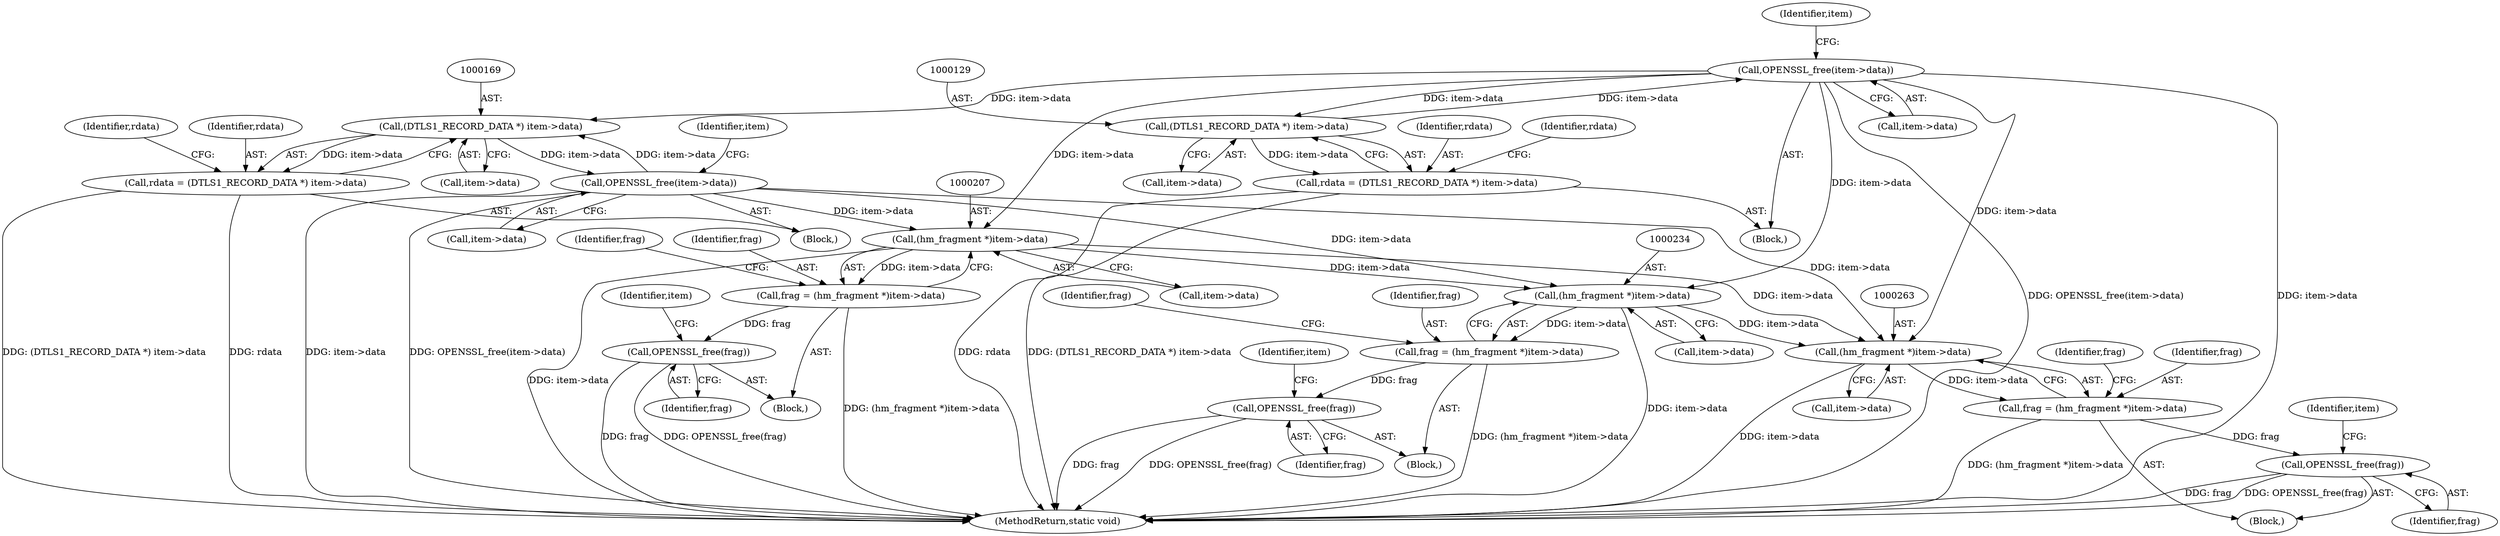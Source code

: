 digraph "0_openssl_470990fee0182566d439ef7e82d1abf18b7085d7@API" {
"1000146" [label="(Call,OPENSSL_free(item->data))"];
"1000128" [label="(Call,(DTLS1_RECORD_DATA *) item->data)"];
"1000146" [label="(Call,OPENSSL_free(item->data))"];
"1000126" [label="(Call,rdata = (DTLS1_RECORD_DATA *) item->data)"];
"1000168" [label="(Call,(DTLS1_RECORD_DATA *) item->data)"];
"1000166" [label="(Call,rdata = (DTLS1_RECORD_DATA *) item->data)"];
"1000186" [label="(Call,OPENSSL_free(item->data))"];
"1000206" [label="(Call,(hm_fragment *)item->data)"];
"1000204" [label="(Call,frag = (hm_fragment *)item->data)"];
"1000215" [label="(Call,OPENSSL_free(frag))"];
"1000233" [label="(Call,(hm_fragment *)item->data)"];
"1000231" [label="(Call,frag = (hm_fragment *)item->data)"];
"1000242" [label="(Call,OPENSSL_free(frag))"];
"1000262" [label="(Call,(hm_fragment *)item->data)"];
"1000260" [label="(Call,frag = (hm_fragment *)item->data)"];
"1000271" [label="(Call,OPENSSL_free(frag))"];
"1000204" [label="(Call,frag = (hm_fragment *)item->data)"];
"1000275" [label="(MethodReturn,static void)"];
"1000128" [label="(Call,(DTLS1_RECORD_DATA *) item->data)"];
"1000168" [label="(Call,(DTLS1_RECORD_DATA *) item->data)"];
"1000218" [label="(Identifier,item)"];
"1000186" [label="(Call,OPENSSL_free(item->data))"];
"1000203" [label="(Block,)"];
"1000264" [label="(Call,item->data)"];
"1000125" [label="(Block,)"];
"1000166" [label="(Call,rdata = (DTLS1_RECORD_DATA *) item->data)"];
"1000230" [label="(Block,)"];
"1000191" [label="(Identifier,item)"];
"1000261" [label="(Identifier,frag)"];
"1000187" [label="(Call,item->data)"];
"1000269" [label="(Identifier,frag)"];
"1000240" [label="(Identifier,frag)"];
"1000272" [label="(Identifier,frag)"];
"1000127" [label="(Identifier,rdata)"];
"1000126" [label="(Call,rdata = (DTLS1_RECORD_DATA *) item->data)"];
"1000130" [label="(Call,item->data)"];
"1000205" [label="(Identifier,frag)"];
"1000259" [label="(Block,)"];
"1000176" [label="(Identifier,rdata)"];
"1000213" [label="(Identifier,frag)"];
"1000233" [label="(Call,(hm_fragment *)item->data)"];
"1000170" [label="(Call,item->data)"];
"1000146" [label="(Call,OPENSSL_free(item->data))"];
"1000235" [label="(Call,item->data)"];
"1000231" [label="(Call,frag = (hm_fragment *)item->data)"];
"1000260" [label="(Call,frag = (hm_fragment *)item->data)"];
"1000245" [label="(Identifier,item)"];
"1000242" [label="(Call,OPENSSL_free(frag))"];
"1000215" [label="(Call,OPENSSL_free(frag))"];
"1000206" [label="(Call,(hm_fragment *)item->data)"];
"1000271" [label="(Call,OPENSSL_free(frag))"];
"1000243" [label="(Identifier,frag)"];
"1000232" [label="(Identifier,frag)"];
"1000208" [label="(Call,item->data)"];
"1000216" [label="(Identifier,frag)"];
"1000147" [label="(Call,item->data)"];
"1000262" [label="(Call,(hm_fragment *)item->data)"];
"1000167" [label="(Identifier,rdata)"];
"1000151" [label="(Identifier,item)"];
"1000274" [label="(Identifier,item)"];
"1000165" [label="(Block,)"];
"1000136" [label="(Identifier,rdata)"];
"1000146" -> "1000125"  [label="AST: "];
"1000146" -> "1000147"  [label="CFG: "];
"1000147" -> "1000146"  [label="AST: "];
"1000151" -> "1000146"  [label="CFG: "];
"1000146" -> "1000275"  [label="DDG: OPENSSL_free(item->data)"];
"1000146" -> "1000275"  [label="DDG: item->data"];
"1000146" -> "1000128"  [label="DDG: item->data"];
"1000128" -> "1000146"  [label="DDG: item->data"];
"1000146" -> "1000168"  [label="DDG: item->data"];
"1000146" -> "1000206"  [label="DDG: item->data"];
"1000146" -> "1000233"  [label="DDG: item->data"];
"1000146" -> "1000262"  [label="DDG: item->data"];
"1000128" -> "1000126"  [label="AST: "];
"1000128" -> "1000130"  [label="CFG: "];
"1000129" -> "1000128"  [label="AST: "];
"1000130" -> "1000128"  [label="AST: "];
"1000126" -> "1000128"  [label="CFG: "];
"1000128" -> "1000126"  [label="DDG: item->data"];
"1000126" -> "1000125"  [label="AST: "];
"1000127" -> "1000126"  [label="AST: "];
"1000136" -> "1000126"  [label="CFG: "];
"1000126" -> "1000275"  [label="DDG: rdata"];
"1000126" -> "1000275"  [label="DDG: (DTLS1_RECORD_DATA *) item->data"];
"1000168" -> "1000166"  [label="AST: "];
"1000168" -> "1000170"  [label="CFG: "];
"1000169" -> "1000168"  [label="AST: "];
"1000170" -> "1000168"  [label="AST: "];
"1000166" -> "1000168"  [label="CFG: "];
"1000168" -> "1000166"  [label="DDG: item->data"];
"1000186" -> "1000168"  [label="DDG: item->data"];
"1000168" -> "1000186"  [label="DDG: item->data"];
"1000166" -> "1000165"  [label="AST: "];
"1000167" -> "1000166"  [label="AST: "];
"1000176" -> "1000166"  [label="CFG: "];
"1000166" -> "1000275"  [label="DDG: (DTLS1_RECORD_DATA *) item->data"];
"1000166" -> "1000275"  [label="DDG: rdata"];
"1000186" -> "1000165"  [label="AST: "];
"1000186" -> "1000187"  [label="CFG: "];
"1000187" -> "1000186"  [label="AST: "];
"1000191" -> "1000186"  [label="CFG: "];
"1000186" -> "1000275"  [label="DDG: item->data"];
"1000186" -> "1000275"  [label="DDG: OPENSSL_free(item->data)"];
"1000186" -> "1000206"  [label="DDG: item->data"];
"1000186" -> "1000233"  [label="DDG: item->data"];
"1000186" -> "1000262"  [label="DDG: item->data"];
"1000206" -> "1000204"  [label="AST: "];
"1000206" -> "1000208"  [label="CFG: "];
"1000207" -> "1000206"  [label="AST: "];
"1000208" -> "1000206"  [label="AST: "];
"1000204" -> "1000206"  [label="CFG: "];
"1000206" -> "1000275"  [label="DDG: item->data"];
"1000206" -> "1000204"  [label="DDG: item->data"];
"1000206" -> "1000233"  [label="DDG: item->data"];
"1000206" -> "1000262"  [label="DDG: item->data"];
"1000204" -> "1000203"  [label="AST: "];
"1000205" -> "1000204"  [label="AST: "];
"1000213" -> "1000204"  [label="CFG: "];
"1000204" -> "1000275"  [label="DDG: (hm_fragment *)item->data"];
"1000204" -> "1000215"  [label="DDG: frag"];
"1000215" -> "1000203"  [label="AST: "];
"1000215" -> "1000216"  [label="CFG: "];
"1000216" -> "1000215"  [label="AST: "];
"1000218" -> "1000215"  [label="CFG: "];
"1000215" -> "1000275"  [label="DDG: frag"];
"1000215" -> "1000275"  [label="DDG: OPENSSL_free(frag)"];
"1000233" -> "1000231"  [label="AST: "];
"1000233" -> "1000235"  [label="CFG: "];
"1000234" -> "1000233"  [label="AST: "];
"1000235" -> "1000233"  [label="AST: "];
"1000231" -> "1000233"  [label="CFG: "];
"1000233" -> "1000275"  [label="DDG: item->data"];
"1000233" -> "1000231"  [label="DDG: item->data"];
"1000233" -> "1000262"  [label="DDG: item->data"];
"1000231" -> "1000230"  [label="AST: "];
"1000232" -> "1000231"  [label="AST: "];
"1000240" -> "1000231"  [label="CFG: "];
"1000231" -> "1000275"  [label="DDG: (hm_fragment *)item->data"];
"1000231" -> "1000242"  [label="DDG: frag"];
"1000242" -> "1000230"  [label="AST: "];
"1000242" -> "1000243"  [label="CFG: "];
"1000243" -> "1000242"  [label="AST: "];
"1000245" -> "1000242"  [label="CFG: "];
"1000242" -> "1000275"  [label="DDG: OPENSSL_free(frag)"];
"1000242" -> "1000275"  [label="DDG: frag"];
"1000262" -> "1000260"  [label="AST: "];
"1000262" -> "1000264"  [label="CFG: "];
"1000263" -> "1000262"  [label="AST: "];
"1000264" -> "1000262"  [label="AST: "];
"1000260" -> "1000262"  [label="CFG: "];
"1000262" -> "1000275"  [label="DDG: item->data"];
"1000262" -> "1000260"  [label="DDG: item->data"];
"1000260" -> "1000259"  [label="AST: "];
"1000261" -> "1000260"  [label="AST: "];
"1000269" -> "1000260"  [label="CFG: "];
"1000260" -> "1000275"  [label="DDG: (hm_fragment *)item->data"];
"1000260" -> "1000271"  [label="DDG: frag"];
"1000271" -> "1000259"  [label="AST: "];
"1000271" -> "1000272"  [label="CFG: "];
"1000272" -> "1000271"  [label="AST: "];
"1000274" -> "1000271"  [label="CFG: "];
"1000271" -> "1000275"  [label="DDG: frag"];
"1000271" -> "1000275"  [label="DDG: OPENSSL_free(frag)"];
}
